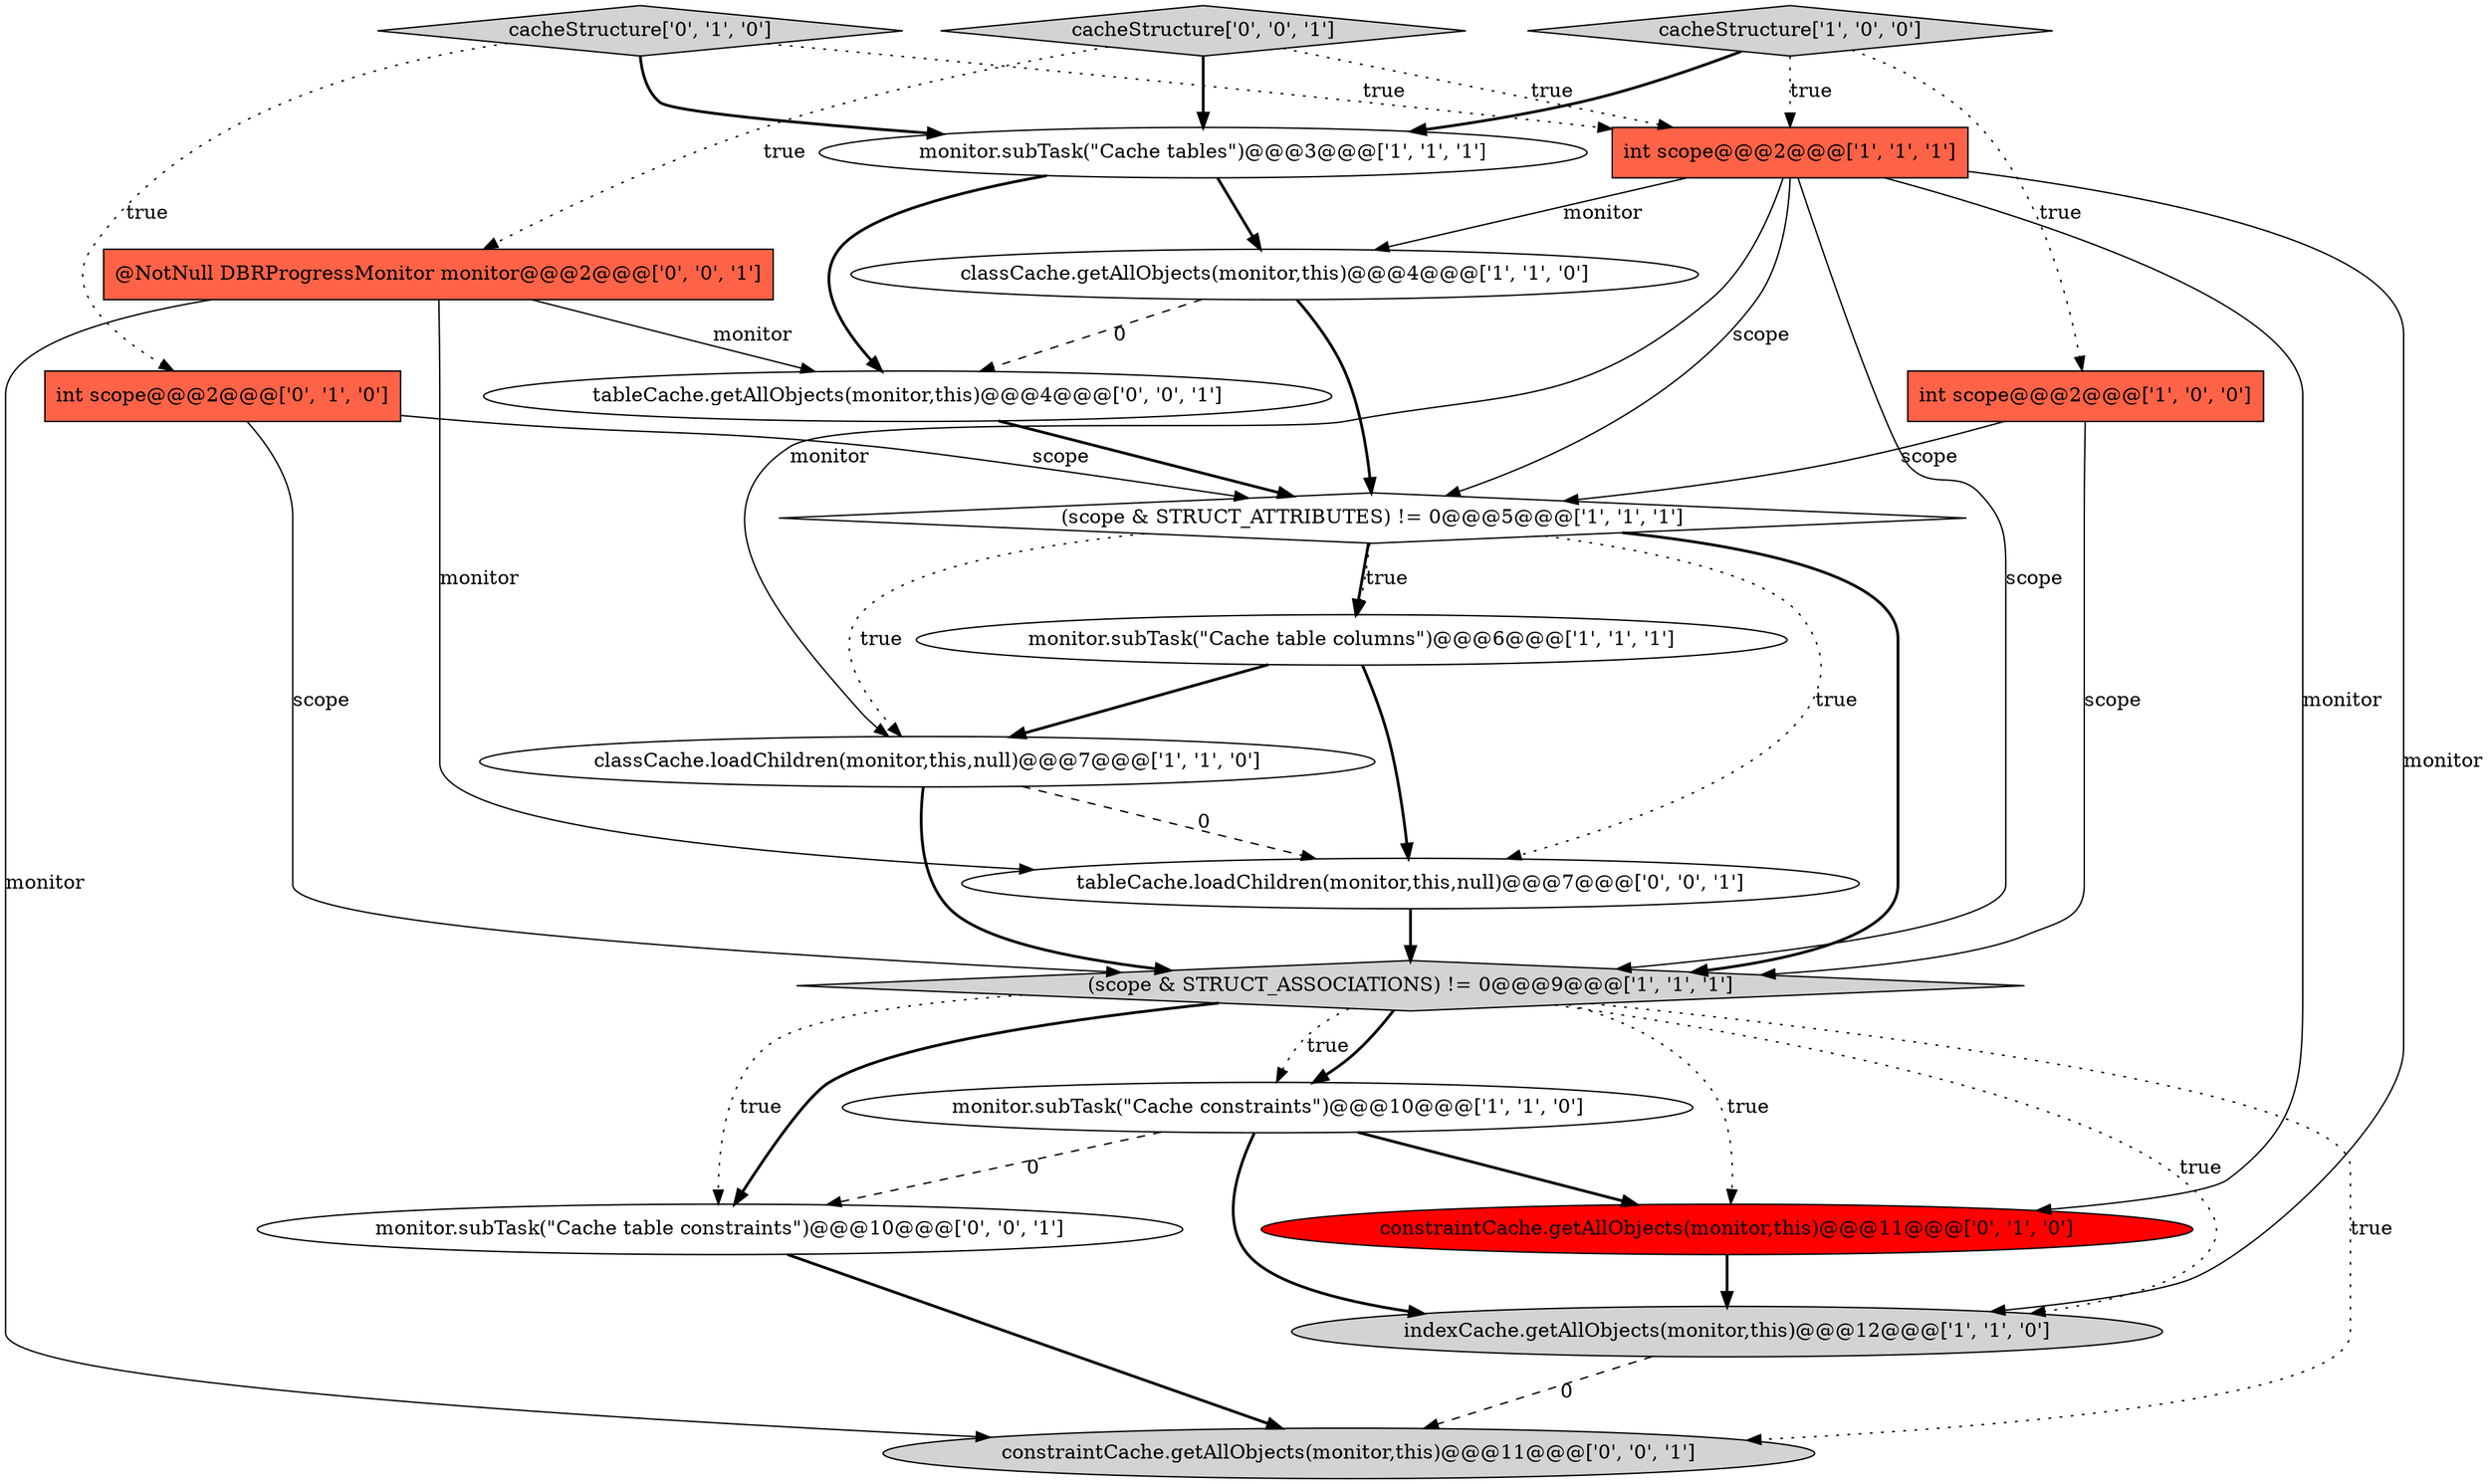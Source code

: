 digraph {
2 [style = filled, label = "monitor.subTask(\"Cache constraints\")@@@10@@@['1', '1', '0']", fillcolor = white, shape = ellipse image = "AAA0AAABBB1BBB"];
1 [style = filled, label = "(scope & STRUCT_ATTRIBUTES) != 0@@@5@@@['1', '1', '1']", fillcolor = white, shape = diamond image = "AAA0AAABBB1BBB"];
12 [style = filled, label = "constraintCache.getAllObjects(monitor,this)@@@11@@@['0', '1', '0']", fillcolor = red, shape = ellipse image = "AAA1AAABBB2BBB"];
4 [style = filled, label = "cacheStructure['1', '0', '0']", fillcolor = lightgray, shape = diamond image = "AAA0AAABBB1BBB"];
14 [style = filled, label = "constraintCache.getAllObjects(monitor,this)@@@11@@@['0', '0', '1']", fillcolor = lightgray, shape = ellipse image = "AAA0AAABBB3BBB"];
17 [style = filled, label = "cacheStructure['0', '0', '1']", fillcolor = lightgray, shape = diamond image = "AAA0AAABBB3BBB"];
16 [style = filled, label = "tableCache.loadChildren(monitor,this,null)@@@7@@@['0', '0', '1']", fillcolor = white, shape = ellipse image = "AAA0AAABBB3BBB"];
15 [style = filled, label = "tableCache.getAllObjects(monitor,this)@@@4@@@['0', '0', '1']", fillcolor = white, shape = ellipse image = "AAA0AAABBB3BBB"];
18 [style = filled, label = "@NotNull DBRProgressMonitor monitor@@@2@@@['0', '0', '1']", fillcolor = tomato, shape = box image = "AAA0AAABBB3BBB"];
9 [style = filled, label = "indexCache.getAllObjects(monitor,this)@@@12@@@['1', '1', '0']", fillcolor = lightgray, shape = ellipse image = "AAA0AAABBB1BBB"];
19 [style = filled, label = "monitor.subTask(\"Cache table constraints\")@@@10@@@['0', '0', '1']", fillcolor = white, shape = ellipse image = "AAA0AAABBB3BBB"];
3 [style = filled, label = "int scope@@@2@@@['1', '0', '0']", fillcolor = tomato, shape = box image = "AAA0AAABBB1BBB"];
13 [style = filled, label = "cacheStructure['0', '1', '0']", fillcolor = lightgray, shape = diamond image = "AAA0AAABBB2BBB"];
5 [style = filled, label = "monitor.subTask(\"Cache table columns\")@@@6@@@['1', '1', '1']", fillcolor = white, shape = ellipse image = "AAA0AAABBB1BBB"];
11 [style = filled, label = "int scope@@@2@@@['0', '1', '0']", fillcolor = tomato, shape = box image = "AAA0AAABBB2BBB"];
0 [style = filled, label = "classCache.getAllObjects(monitor,this)@@@4@@@['1', '1', '0']", fillcolor = white, shape = ellipse image = "AAA0AAABBB1BBB"];
6 [style = filled, label = "classCache.loadChildren(monitor,this,null)@@@7@@@['1', '1', '0']", fillcolor = white, shape = ellipse image = "AAA0AAABBB1BBB"];
8 [style = filled, label = "monitor.subTask(\"Cache tables\")@@@3@@@['1', '1', '1']", fillcolor = white, shape = ellipse image = "AAA0AAABBB1BBB"];
7 [style = filled, label = "(scope & STRUCT_ASSOCIATIONS) != 0@@@9@@@['1', '1', '1']", fillcolor = lightgray, shape = diamond image = "AAA0AAABBB1BBB"];
10 [style = filled, label = "int scope@@@2@@@['1', '1', '1']", fillcolor = tomato, shape = box image = "AAA0AAABBB1BBB"];
1->5 [style = bold, label=""];
17->8 [style = bold, label=""];
7->2 [style = dotted, label="true"];
18->15 [style = solid, label="monitor"];
2->19 [style = dashed, label="0"];
3->7 [style = solid, label="scope"];
18->16 [style = solid, label="monitor"];
18->14 [style = solid, label="monitor"];
8->15 [style = bold, label=""];
17->18 [style = dotted, label="true"];
4->10 [style = dotted, label="true"];
11->1 [style = solid, label="scope"];
7->19 [style = dotted, label="true"];
3->1 [style = solid, label="scope"];
16->7 [style = bold, label=""];
0->15 [style = dashed, label="0"];
10->9 [style = solid, label="monitor"];
2->9 [style = bold, label=""];
7->9 [style = dotted, label="true"];
12->9 [style = bold, label=""];
13->10 [style = dotted, label="true"];
1->7 [style = bold, label=""];
10->1 [style = solid, label="scope"];
2->12 [style = bold, label=""];
7->12 [style = dotted, label="true"];
8->0 [style = bold, label=""];
5->16 [style = bold, label=""];
17->10 [style = dotted, label="true"];
11->7 [style = solid, label="scope"];
6->16 [style = dashed, label="0"];
4->3 [style = dotted, label="true"];
9->14 [style = dashed, label="0"];
19->14 [style = bold, label=""];
5->6 [style = bold, label=""];
7->2 [style = bold, label=""];
0->1 [style = bold, label=""];
4->8 [style = bold, label=""];
1->6 [style = dotted, label="true"];
10->12 [style = solid, label="monitor"];
13->11 [style = dotted, label="true"];
1->16 [style = dotted, label="true"];
13->8 [style = bold, label=""];
6->7 [style = bold, label=""];
10->0 [style = solid, label="monitor"];
10->6 [style = solid, label="monitor"];
7->19 [style = bold, label=""];
1->5 [style = dotted, label="true"];
10->7 [style = solid, label="scope"];
15->1 [style = bold, label=""];
7->14 [style = dotted, label="true"];
}
